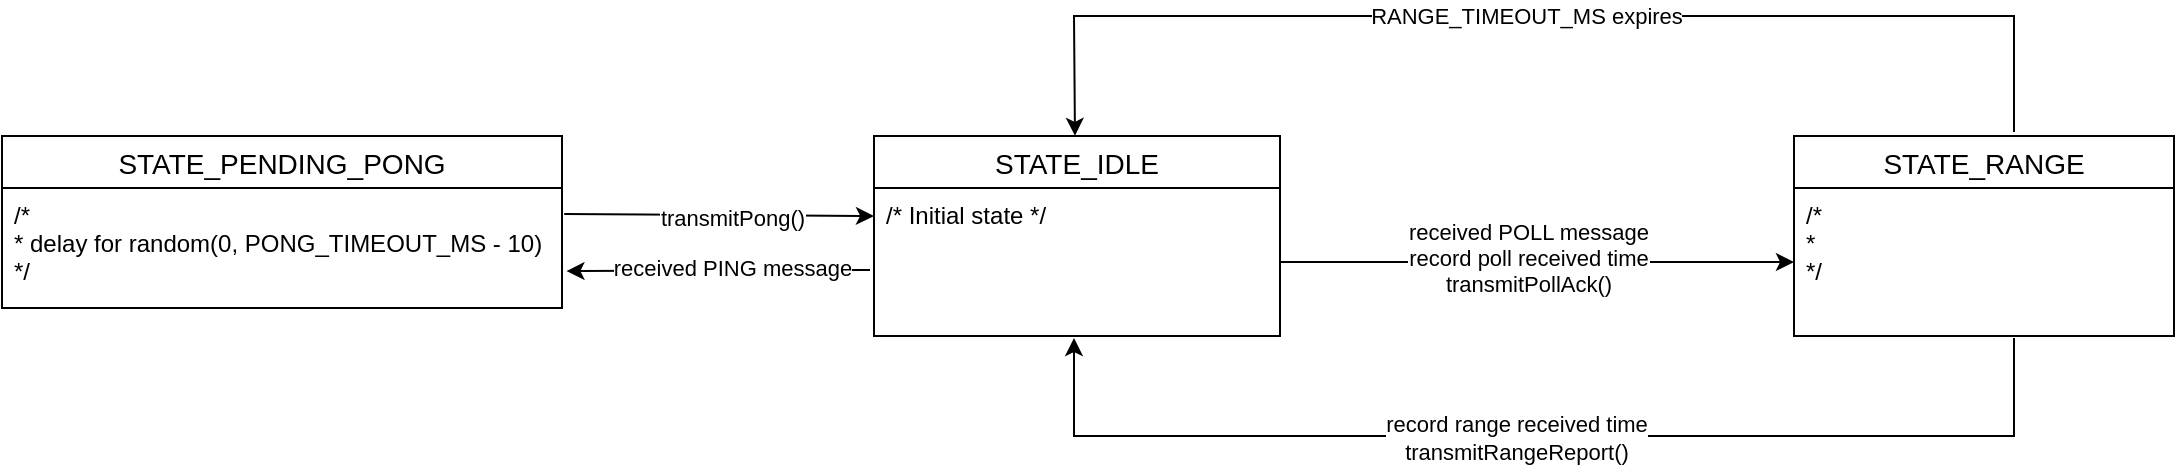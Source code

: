 <mxfile version="24.2.7" type="device">
  <diagram id="KdCrRrIsqHHysakkYIEn" name="Page-1">
    <mxGraphModel dx="1938" dy="1096" grid="1" gridSize="10" guides="1" tooltips="1" connect="1" arrows="1" fold="1" page="1" pageScale="1" pageWidth="827" pageHeight="1169" math="0" shadow="0">
      <root>
        <mxCell id="0" />
        <mxCell id="1" parent="0" />
        <mxCell id="ht_Mzunb_tVLJNK0aL3s-14" value="STATE_IDLE" style="swimlane;fontStyle=0;childLayout=stackLayout;horizontal=1;startSize=26;horizontalStack=0;resizeParent=1;resizeParentMax=0;resizeLast=0;collapsible=1;marginBottom=0;align=center;fontSize=14;" parent="1" vertex="1">
          <mxGeometry x="710" y="280" width="203" height="100" as="geometry" />
        </mxCell>
        <mxCell id="ht_Mzunb_tVLJNK0aL3s-20" value="" style="endArrow=classic;html=1;rounded=0;strokeColor=default;jumpStyle=none;entryX=1.008;entryY=0.692;entryDx=0;entryDy=0;entryPerimeter=0;" parent="ht_Mzunb_tVLJNK0aL3s-14" edge="1" target="Ta5nCSjJ5rsA6mGrivYZ-2">
          <mxGeometry width="50" height="50" relative="1" as="geometry">
            <mxPoint x="-2" y="67" as="sourcePoint" />
            <mxPoint x="-230" y="65.92" as="targetPoint" />
          </mxGeometry>
        </mxCell>
        <mxCell id="ht_Mzunb_tVLJNK0aL3s-21" value="&lt;font style=&quot;font-size: 11px;&quot;&gt;received PING message&lt;br&gt;&lt;/font&gt;" style="edgeLabel;html=1;align=center;verticalAlign=middle;resizable=0;points=[];" parent="ht_Mzunb_tVLJNK0aL3s-20" vertex="1" connectable="0">
          <mxGeometry x="-0.057" y="1" relative="1" as="geometry">
            <mxPoint x="2" y="-2" as="offset" />
          </mxGeometry>
        </mxCell>
        <mxCell id="ht_Mzunb_tVLJNK0aL3s-15" value="/* Initial state */" style="text;strokeColor=none;fillColor=none;spacingLeft=4;spacingRight=4;overflow=hidden;rotatable=0;points=[[0,0.5],[1,0.5]];portConstraint=eastwest;fontSize=12;" parent="ht_Mzunb_tVLJNK0aL3s-14" vertex="1">
          <mxGeometry y="26" width="203" height="74" as="geometry" />
        </mxCell>
        <mxCell id="ht_Mzunb_tVLJNK0aL3s-25" value="" style="endArrow=classic;html=1;rounded=0;strokeColor=default;jumpStyle=none;entryX=0.495;entryY=-0.001;entryDx=0;entryDy=0;entryPerimeter=0;" parent="1" target="ht_Mzunb_tVLJNK0aL3s-14" edge="1">
          <mxGeometry width="50" height="50" relative="1" as="geometry">
            <mxPoint x="1280" y="278" as="sourcePoint" />
            <mxPoint x="790" y="278" as="targetPoint" />
            <Array as="points">
              <mxPoint x="1280" y="220" />
              <mxPoint x="810" y="220" />
            </Array>
          </mxGeometry>
        </mxCell>
        <mxCell id="ht_Mzunb_tVLJNK0aL3s-26" value="RANGE_TIMEOUT_MS expires" style="edgeLabel;html=1;align=center;verticalAlign=middle;resizable=0;points=[];" parent="1" vertex="1" connectable="0">
          <mxGeometry x="1030.001" y="220.005" as="geometry">
            <mxPoint x="6" as="offset" />
          </mxGeometry>
        </mxCell>
        <mxCell id="ht_Mzunb_tVLJNK0aL3s-35" value="STATE_RANGE" style="swimlane;fontStyle=0;childLayout=stackLayout;horizontal=1;startSize=26;horizontalStack=0;resizeParent=1;resizeParentMax=0;resizeLast=0;collapsible=1;marginBottom=0;align=center;fontSize=14;" parent="1" vertex="1">
          <mxGeometry x="1170" y="280" width="190" height="100" as="geometry" />
        </mxCell>
        <mxCell id="ht_Mzunb_tVLJNK0aL3s-36" value="/*&#xa;* &#xa;*/" style="text;strokeColor=none;fillColor=none;spacingLeft=4;spacingRight=4;overflow=hidden;rotatable=0;points=[[0,0.5],[1,0.5]];portConstraint=eastwest;fontSize=12;" parent="ht_Mzunb_tVLJNK0aL3s-35" vertex="1">
          <mxGeometry y="26" width="190" height="74" as="geometry" />
        </mxCell>
        <mxCell id="ht_Mzunb_tVLJNK0aL3s-43" value="" style="endArrow=classic;html=1;rounded=0;strokeColor=default;jumpStyle=none;exitX=1;exitY=0.5;exitDx=0;exitDy=0;" parent="1" source="ht_Mzunb_tVLJNK0aL3s-15" edge="1">
          <mxGeometry width="50" height="50" relative="1" as="geometry">
            <mxPoint x="280" y="740" as="sourcePoint" />
            <mxPoint x="1170" y="343" as="targetPoint" />
            <Array as="points" />
          </mxGeometry>
        </mxCell>
        <mxCell id="ht_Mzunb_tVLJNK0aL3s-44" value="&lt;font style=&quot;font-size: 11px;&quot;&gt;received POLL message&lt;br&gt;record poll received time&lt;br&gt;transmitPollAck()&lt;/font&gt;" style="edgeLabel;html=1;align=center;verticalAlign=middle;resizable=0;points=[];" parent="ht_Mzunb_tVLJNK0aL3s-43" vertex="1" connectable="0">
          <mxGeometry x="-0.023" relative="1" as="geometry">
            <mxPoint x="-2" y="-2" as="offset" />
          </mxGeometry>
        </mxCell>
        <mxCell id="ht_Mzunb_tVLJNK0aL3s-61" value="" style="endArrow=classic;html=1;rounded=0;strokeColor=default;jumpStyle=none;" parent="1" edge="1">
          <mxGeometry width="50" height="50" relative="1" as="geometry">
            <mxPoint x="1280" y="381" as="sourcePoint" />
            <mxPoint x="810" y="381" as="targetPoint" />
            <Array as="points">
              <mxPoint x="1280" y="430" />
              <mxPoint x="810" y="430" />
            </Array>
          </mxGeometry>
        </mxCell>
        <mxCell id="ht_Mzunb_tVLJNK0aL3s-62" value="&lt;font style=&quot;font-size: 11px;&quot;&gt;record range received time&lt;br&gt;&lt;font style=&quot;font-size: 11px;&quot;&gt;transmitRangeReport()&lt;/font&gt;&lt;br&gt;&lt;/font&gt;" style="edgeLabel;html=1;align=center;verticalAlign=middle;resizable=0;points=[];fontSize=9;" parent="ht_Mzunb_tVLJNK0aL3s-61" vertex="1" connectable="0">
          <mxGeometry x="0.049" y="1" relative="1" as="geometry">
            <mxPoint as="offset" />
          </mxGeometry>
        </mxCell>
        <mxCell id="Ta5nCSjJ5rsA6mGrivYZ-1" value="STATE_PENDING_PONG" style="swimlane;fontStyle=0;childLayout=stackLayout;horizontal=1;startSize=26;horizontalStack=0;resizeParent=1;resizeParentMax=0;resizeLast=0;collapsible=1;marginBottom=0;align=center;fontSize=14;" vertex="1" parent="1">
          <mxGeometry x="274" y="280" width="280" height="86" as="geometry" />
        </mxCell>
        <mxCell id="Ta5nCSjJ5rsA6mGrivYZ-2" value="/*&#xa;* delay for random(0, PONG_TIMEOUT_MS - 10)&#xa;*/" style="text;strokeColor=none;fillColor=none;spacingLeft=4;spacingRight=4;overflow=hidden;rotatable=0;points=[[0,0.5],[1,0.5]];portConstraint=eastwest;fontSize=12;" vertex="1" parent="Ta5nCSjJ5rsA6mGrivYZ-1">
          <mxGeometry y="26" width="280" height="60" as="geometry" />
        </mxCell>
        <mxCell id="Ta5nCSjJ5rsA6mGrivYZ-3" value="" style="endArrow=classic;html=1;rounded=0;strokeColor=default;jumpStyle=none;exitX=1.004;exitY=0.217;exitDx=0;exitDy=0;exitPerimeter=0;" edge="1" parent="1" source="Ta5nCSjJ5rsA6mGrivYZ-2">
          <mxGeometry width="50" height="50" relative="1" as="geometry">
            <mxPoint x="718" y="370" as="sourcePoint" />
            <mxPoint x="710" y="320" as="targetPoint" />
          </mxGeometry>
        </mxCell>
        <mxCell id="Ta5nCSjJ5rsA6mGrivYZ-4" value="&lt;font style=&quot;font-size: 11px;&quot;&gt;&lt;br&gt;transmitPong()&lt;/font&gt;" style="edgeLabel;html=1;align=center;verticalAlign=middle;resizable=0;points=[];" vertex="1" connectable="0" parent="Ta5nCSjJ5rsA6mGrivYZ-3">
          <mxGeometry x="-0.057" y="1" relative="1" as="geometry">
            <mxPoint x="11" y="-5" as="offset" />
          </mxGeometry>
        </mxCell>
      </root>
    </mxGraphModel>
  </diagram>
</mxfile>
